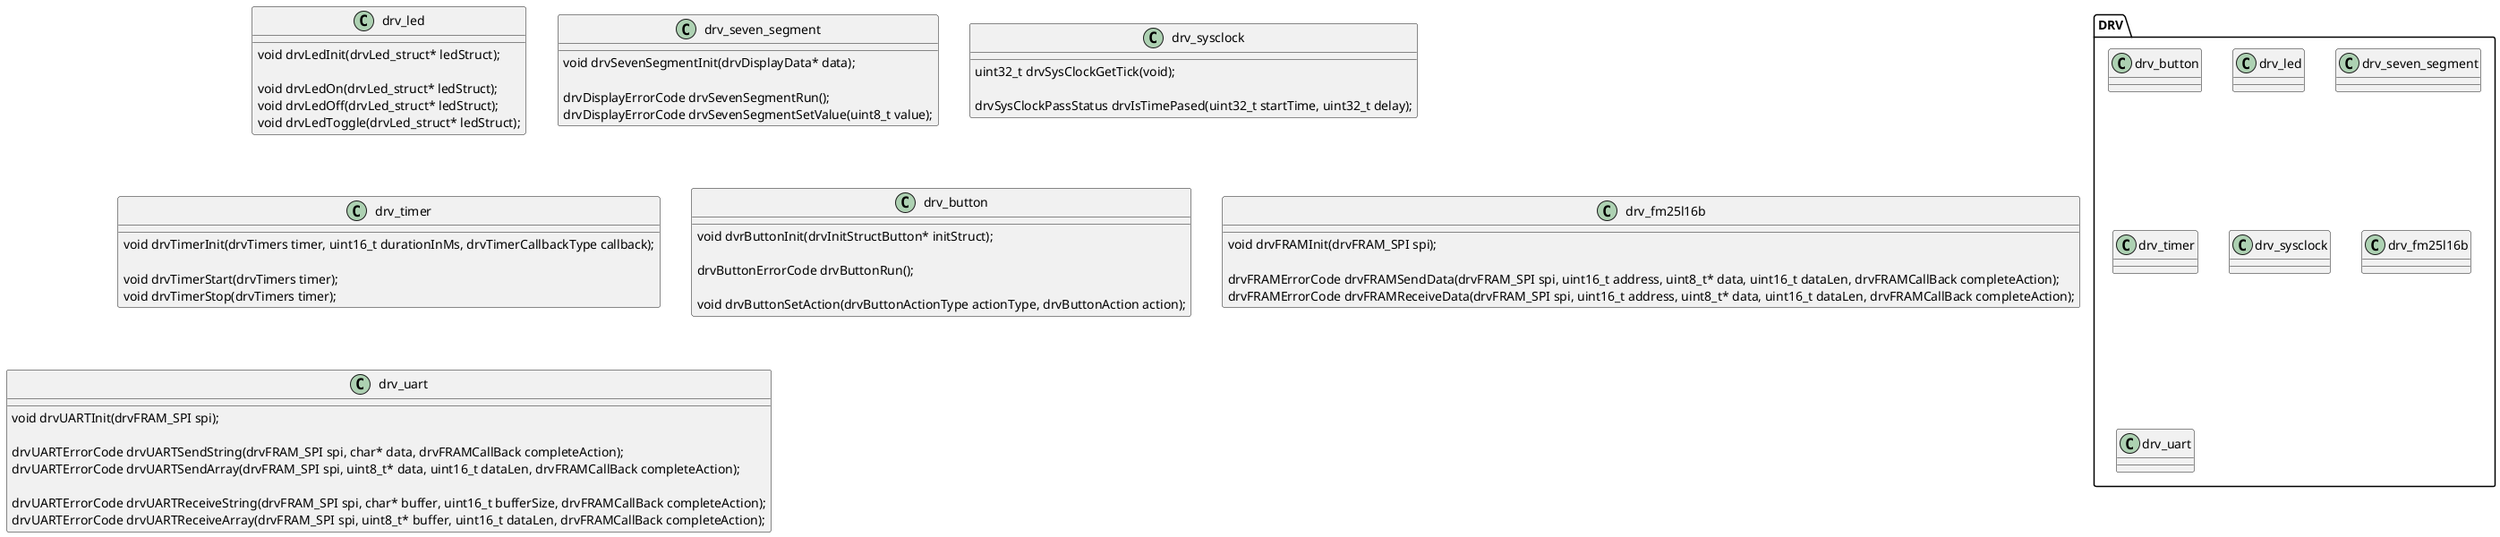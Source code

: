 @startuml drv_level

package DRV {
    class drv_button
    class drv_led
    class drv_seven_segment
    class drv_timer
    class drv_sysclock
    class drv_fm25l16b
    class drv_uart
}

class drv_led {
    void drvLedInit(drvLed_struct* ledStruct);

    void drvLedOn(drvLed_struct* ledStruct);
    void drvLedOff(drvLed_struct* ledStruct);
    void drvLedToggle(drvLed_struct* ledStruct);
}

class drv_seven_segment {
    void drvSevenSegmentInit(drvDisplayData* data);

    drvDisplayErrorCode drvSevenSegmentRun();
    drvDisplayErrorCode drvSevenSegmentSetValue(uint8_t value);
}

class drv_sysclock {
    
    uint32_t drvSysClockGetTick(void);

    drvSysClockPassStatus drvIsTimePased(uint32_t startTime, uint32_t delay);
}

class drv_timer {
    void drvTimerInit(drvTimers timer, uint16_t durationInMs, drvTimerCallbackType callback);

    void drvTimerStart(drvTimers timer);
    void drvTimerStop(drvTimers timer);
}

class drv_button {
    void dvrButtonInit(drvInitStructButton* initStruct);
    
    drvButtonErrorCode drvButtonRun();

    void drvButtonSetAction(drvButtonActionType actionType, drvButtonAction action);
}


class drv_fm25l16b {
    void drvFRAMInit(drvFRAM_SPI spi);

    drvFRAMErrorCode drvFRAMSendData(drvFRAM_SPI spi, uint16_t address, uint8_t* data, uint16_t dataLen, drvFRAMCallBack completeAction);
    drvFRAMErrorCode drvFRAMReceiveData(drvFRAM_SPI spi, uint16_t address, uint8_t* data, uint16_t dataLen, drvFRAMCallBack completeAction);
}


class drv_uart {
    void drvUARTInit(drvFRAM_SPI spi);

    drvUARTErrorCode drvUARTSendString(drvFRAM_SPI spi, char* data, drvFRAMCallBack completeAction);
    drvUARTErrorCode drvUARTSendArray(drvFRAM_SPI spi, uint8_t* data, uint16_t dataLen, drvFRAMCallBack completeAction);

    drvUARTErrorCode drvUARTReceiveString(drvFRAM_SPI spi, char* buffer, uint16_t bufferSize, drvFRAMCallBack completeAction);
    drvUARTErrorCode drvUARTReceiveArray(drvFRAM_SPI spi, uint8_t* buffer, uint16_t dataLen, drvFRAMCallBack completeAction);
}

@enduml